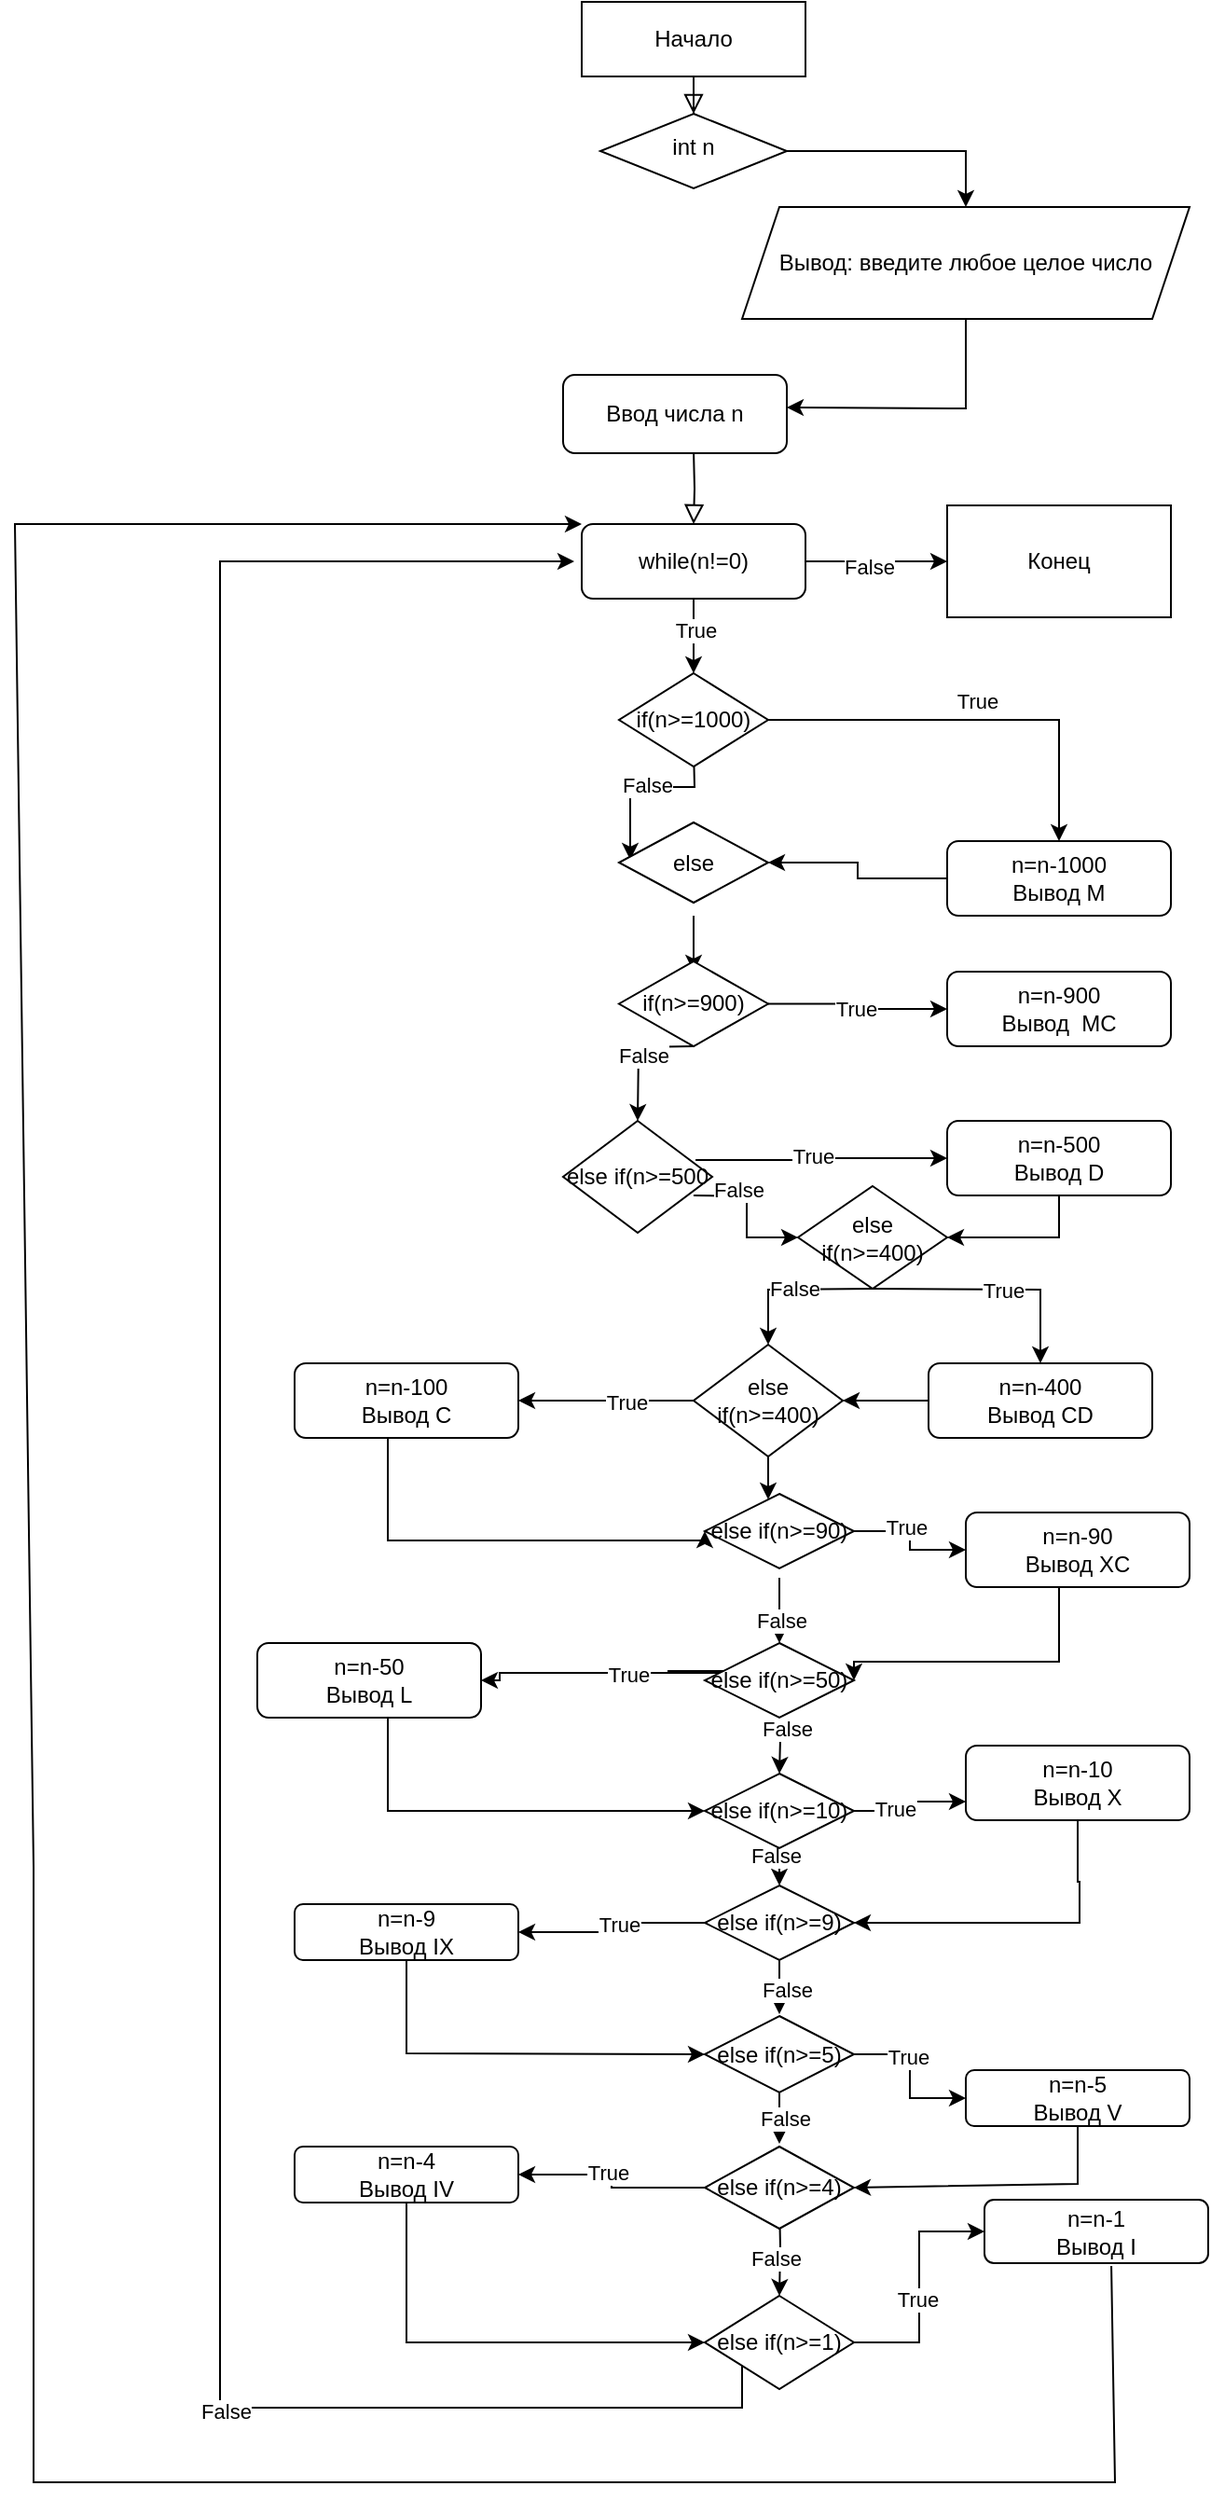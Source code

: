 <mxfile version="23.1.5" type="device">
  <diagram id="C5RBs43oDa-KdzZeNtuy" name="Page-1">
    <mxGraphModel dx="1434" dy="844" grid="1" gridSize="10" guides="1" tooltips="1" connect="1" arrows="1" fold="1" page="1" pageScale="1" pageWidth="827" pageHeight="1169" math="0" shadow="0">
      <root>
        <mxCell id="WIyWlLk6GJQsqaUBKTNV-0" />
        <mxCell id="WIyWlLk6GJQsqaUBKTNV-1" parent="WIyWlLk6GJQsqaUBKTNV-0" />
        <mxCell id="WIyWlLk6GJQsqaUBKTNV-2" value="" style="rounded=0;html=1;jettySize=auto;orthogonalLoop=1;fontSize=11;endArrow=block;endFill=0;endSize=8;strokeWidth=1;shadow=0;labelBackgroundColor=none;edgeStyle=orthogonalEdgeStyle;exitX=0.5;exitY=1;exitDx=0;exitDy=0;" parent="WIyWlLk6GJQsqaUBKTNV-1" source="PdfLz9bTWWfavYNuulV2-0" target="WIyWlLk6GJQsqaUBKTNV-6" edge="1">
          <mxGeometry relative="1" as="geometry">
            <mxPoint x="414" y="70" as="sourcePoint" />
          </mxGeometry>
        </mxCell>
        <mxCell id="WIyWlLk6GJQsqaUBKTNV-6" value="int n" style="rhombus;whiteSpace=wrap;html=1;shadow=0;fontFamily=Helvetica;fontSize=12;align=center;strokeWidth=1;spacing=6;spacingTop=-4;" parent="WIyWlLk6GJQsqaUBKTNV-1" vertex="1">
          <mxGeometry x="364" y="60" width="100" height="40" as="geometry" />
        </mxCell>
        <mxCell id="WIyWlLk6GJQsqaUBKTNV-8" value="" style="rounded=0;html=1;jettySize=auto;orthogonalLoop=1;fontSize=11;endArrow=block;endFill=0;endSize=8;strokeWidth=1;shadow=0;labelBackgroundColor=none;edgeStyle=orthogonalEdgeStyle;exitX=0.5;exitY=1;exitDx=0;exitDy=0;" parent="WIyWlLk6GJQsqaUBKTNV-1" target="WIyWlLk6GJQsqaUBKTNV-11" edge="1">
          <mxGeometry x="0.333" y="20" relative="1" as="geometry">
            <mxPoint as="offset" />
            <mxPoint x="414" y="240" as="sourcePoint" />
            <Array as="points" />
          </mxGeometry>
        </mxCell>
        <mxCell id="-BBLFiEZztgkSLkSq4wj-0" style="edgeStyle=orthogonalEdgeStyle;rounded=0;orthogonalLoop=1;jettySize=auto;html=1;entryX=0;entryY=0.5;entryDx=0;entryDy=0;" parent="WIyWlLk6GJQsqaUBKTNV-1" source="WIyWlLk6GJQsqaUBKTNV-11" target="-BBLFiEZztgkSLkSq4wj-1" edge="1">
          <mxGeometry relative="1" as="geometry">
            <mxPoint x="360" y="450" as="targetPoint" />
          </mxGeometry>
        </mxCell>
        <mxCell id="-BBLFiEZztgkSLkSq4wj-2" value="False" style="edgeLabel;html=1;align=center;verticalAlign=middle;resizable=0;points=[];" parent="-BBLFiEZztgkSLkSq4wj-0" vertex="1" connectable="0">
          <mxGeometry x="-0.103" y="-3" relative="1" as="geometry">
            <mxPoint as="offset" />
          </mxGeometry>
        </mxCell>
        <mxCell id="-BBLFiEZztgkSLkSq4wj-3" style="edgeStyle=orthogonalEdgeStyle;rounded=0;orthogonalLoop=1;jettySize=auto;html=1;entryX=0.5;entryY=0;entryDx=0;entryDy=0;" parent="WIyWlLk6GJQsqaUBKTNV-1" source="WIyWlLk6GJQsqaUBKTNV-11" edge="1">
          <mxGeometry relative="1" as="geometry">
            <mxPoint x="414" y="360" as="targetPoint" />
          </mxGeometry>
        </mxCell>
        <mxCell id="-BBLFiEZztgkSLkSq4wj-4" value="True" style="edgeLabel;html=1;align=center;verticalAlign=middle;resizable=0;points=[];" parent="-BBLFiEZztgkSLkSq4wj-3" vertex="1" connectable="0">
          <mxGeometry x="-0.155" y="1" relative="1" as="geometry">
            <mxPoint as="offset" />
          </mxGeometry>
        </mxCell>
        <mxCell id="WIyWlLk6GJQsqaUBKTNV-11" value="while(n!=0)" style="rounded=1;whiteSpace=wrap;html=1;fontSize=12;glass=0;strokeWidth=1;shadow=0;" parent="WIyWlLk6GJQsqaUBKTNV-1" vertex="1">
          <mxGeometry x="354" y="280" width="120" height="40" as="geometry" />
        </mxCell>
        <mxCell id="-BBLFiEZztgkSLkSq4wj-1" value="Конец" style="rounded=0;whiteSpace=wrap;html=1;" parent="WIyWlLk6GJQsqaUBKTNV-1" vertex="1">
          <mxGeometry x="550" y="270" width="120" height="60" as="geometry" />
        </mxCell>
        <mxCell id="-BBLFiEZztgkSLkSq4wj-6" style="edgeStyle=orthogonalEdgeStyle;rounded=0;orthogonalLoop=1;jettySize=auto;html=1;entryX=0.5;entryY=0;entryDx=0;entryDy=0;exitX=1;exitY=0.5;exitDx=0;exitDy=0;" parent="WIyWlLk6GJQsqaUBKTNV-1" source="PdfLz9bTWWfavYNuulV2-2" target="-BBLFiEZztgkSLkSq4wj-7" edge="1">
          <mxGeometry relative="1" as="geometry">
            <mxPoint x="414" y="700" as="targetPoint" />
            <mxPoint x="474" y="380" as="sourcePoint" />
          </mxGeometry>
        </mxCell>
        <mxCell id="-BBLFiEZztgkSLkSq4wj-8" value="True" style="edgeLabel;html=1;align=center;verticalAlign=middle;resizable=0;points=[];" parent="-BBLFiEZztgkSLkSq4wj-6" vertex="1" connectable="0">
          <mxGeometry x="-0.174" y="4" relative="1" as="geometry">
            <mxPoint x="20" y="-6" as="offset" />
          </mxGeometry>
        </mxCell>
        <mxCell id="-BBLFiEZztgkSLkSq4wj-17" style="edgeStyle=orthogonalEdgeStyle;rounded=0;orthogonalLoop=1;jettySize=auto;html=1;entryX=0.075;entryY=0.465;entryDx=0;entryDy=0;entryPerimeter=0;" parent="WIyWlLk6GJQsqaUBKTNV-1" target="zcYJ-xECgF76Q83MthTo-1" edge="1">
          <mxGeometry relative="1" as="geometry">
            <mxPoint x="414" y="400" as="sourcePoint" />
            <mxPoint x="384" y="450" as="targetPoint" />
          </mxGeometry>
        </mxCell>
        <mxCell id="-BBLFiEZztgkSLkSq4wj-18" value="False" style="edgeLabel;html=1;align=center;verticalAlign=middle;resizable=0;points=[];" parent="-BBLFiEZztgkSLkSq4wj-17" vertex="1" connectable="0">
          <mxGeometry x="-0.011" relative="1" as="geometry">
            <mxPoint as="offset" />
          </mxGeometry>
        </mxCell>
        <mxCell id="-BBLFiEZztgkSLkSq4wj-12" style="edgeStyle=orthogonalEdgeStyle;rounded=0;orthogonalLoop=1;jettySize=auto;html=1;entryX=1;entryY=0.5;entryDx=0;entryDy=0;" parent="WIyWlLk6GJQsqaUBKTNV-1" source="-BBLFiEZztgkSLkSq4wj-7" target="zcYJ-xECgF76Q83MthTo-1" edge="1">
          <mxGeometry relative="1" as="geometry">
            <mxPoint x="474" y="470" as="targetPoint" />
          </mxGeometry>
        </mxCell>
        <mxCell id="-BBLFiEZztgkSLkSq4wj-7" value="n=n-1000&lt;div&gt;Вывод M&lt;/div&gt;" style="rounded=1;whiteSpace=wrap;html=1;" parent="WIyWlLk6GJQsqaUBKTNV-1" vertex="1">
          <mxGeometry x="550" y="450" width="120" height="40" as="geometry" />
        </mxCell>
        <mxCell id="-BBLFiEZztgkSLkSq4wj-15" style="edgeStyle=orthogonalEdgeStyle;rounded=0;orthogonalLoop=1;jettySize=auto;html=1;entryX=0.5;entryY=0;entryDx=0;entryDy=0;" parent="WIyWlLk6GJQsqaUBKTNV-1" edge="1">
          <mxGeometry relative="1" as="geometry">
            <mxPoint x="414" y="520" as="targetPoint" />
            <mxPoint x="414" y="490" as="sourcePoint" />
          </mxGeometry>
        </mxCell>
        <mxCell id="-BBLFiEZztgkSLkSq4wj-22" style="edgeStyle=orthogonalEdgeStyle;rounded=0;orthogonalLoop=1;jettySize=auto;html=1;entryX=0.25;entryY=0;entryDx=0;entryDy=0;" parent="WIyWlLk6GJQsqaUBKTNV-1" edge="1">
          <mxGeometry relative="1" as="geometry">
            <mxPoint x="414" y="560" as="sourcePoint" />
            <mxPoint x="384" y="600" as="targetPoint" />
          </mxGeometry>
        </mxCell>
        <mxCell id="-BBLFiEZztgkSLkSq4wj-25" value="False" style="edgeLabel;html=1;align=center;verticalAlign=middle;resizable=0;points=[];" parent="-BBLFiEZztgkSLkSq4wj-22" vertex="1" connectable="0">
          <mxGeometry x="-0.021" y="2" relative="1" as="geometry">
            <mxPoint as="offset" />
          </mxGeometry>
        </mxCell>
        <mxCell id="-BBLFiEZztgkSLkSq4wj-33" style="edgeStyle=orthogonalEdgeStyle;rounded=0;orthogonalLoop=1;jettySize=auto;html=1;entryX=0;entryY=0.5;entryDx=0;entryDy=0;exitX=1;exitY=0.5;exitDx=0;exitDy=0;" parent="WIyWlLk6GJQsqaUBKTNV-1" source="PdfLz9bTWWfavYNuulV2-3" target="-BBLFiEZztgkSLkSq4wj-20" edge="1">
          <mxGeometry relative="1" as="geometry">
            <mxPoint x="474" y="540" as="sourcePoint" />
          </mxGeometry>
        </mxCell>
        <mxCell id="-BBLFiEZztgkSLkSq4wj-34" value="True" style="edgeLabel;html=1;align=center;verticalAlign=middle;resizable=0;points=[];" parent="-BBLFiEZztgkSLkSq4wj-33" vertex="1" connectable="0">
          <mxGeometry x="0.091" y="3" relative="1" as="geometry">
            <mxPoint x="-5" y="3" as="offset" />
          </mxGeometry>
        </mxCell>
        <mxCell id="-BBLFiEZztgkSLkSq4wj-20" value="n=n-900&lt;div&gt;Вывод&amp;nbsp; МС&lt;/div&gt;" style="rounded=1;whiteSpace=wrap;html=1;" parent="WIyWlLk6GJQsqaUBKTNV-1" vertex="1">
          <mxGeometry x="550" y="520" width="120" height="40" as="geometry" />
        </mxCell>
        <mxCell id="-BBLFiEZztgkSLkSq4wj-27" style="edgeStyle=orthogonalEdgeStyle;rounded=0;orthogonalLoop=1;jettySize=auto;html=1;entryX=0;entryY=0.5;entryDx=0;entryDy=0;exitX=0.888;exitY=0.35;exitDx=0;exitDy=0;exitPerimeter=0;" parent="WIyWlLk6GJQsqaUBKTNV-1" source="zcYJ-xECgF76Q83MthTo-2" target="-BBLFiEZztgkSLkSq4wj-26" edge="1">
          <mxGeometry relative="1" as="geometry">
            <mxPoint x="474" y="620" as="sourcePoint" />
          </mxGeometry>
        </mxCell>
        <mxCell id="-BBLFiEZztgkSLkSq4wj-28" value="True" style="edgeLabel;html=1;align=center;verticalAlign=middle;resizable=0;points=[];" parent="-BBLFiEZztgkSLkSq4wj-27" vertex="1" connectable="0">
          <mxGeometry x="-0.08" y="2" relative="1" as="geometry">
            <mxPoint as="offset" />
          </mxGeometry>
        </mxCell>
        <mxCell id="-BBLFiEZztgkSLkSq4wj-31" style="edgeStyle=orthogonalEdgeStyle;rounded=0;orthogonalLoop=1;jettySize=auto;html=1;entryX=0;entryY=0.5;entryDx=0;entryDy=0;exitX=0.5;exitY=1;exitDx=0;exitDy=0;" parent="WIyWlLk6GJQsqaUBKTNV-1" target="PdfLz9bTWWfavYNuulV2-5" edge="1">
          <mxGeometry relative="1" as="geometry">
            <mxPoint x="450" y="675" as="targetPoint" />
            <mxPoint x="414" y="640" as="sourcePoint" />
          </mxGeometry>
        </mxCell>
        <mxCell id="-BBLFiEZztgkSLkSq4wj-32" value="False" style="edgeLabel;html=1;align=center;verticalAlign=middle;resizable=0;points=[];" parent="-BBLFiEZztgkSLkSq4wj-31" vertex="1" connectable="0">
          <mxGeometry x="-0.387" y="4" relative="1" as="geometry">
            <mxPoint as="offset" />
          </mxGeometry>
        </mxCell>
        <mxCell id="-BBLFiEZztgkSLkSq4wj-30" style="edgeStyle=orthogonalEdgeStyle;rounded=0;orthogonalLoop=1;jettySize=auto;html=1;entryX=1;entryY=0.5;entryDx=0;entryDy=0;" parent="WIyWlLk6GJQsqaUBKTNV-1" source="-BBLFiEZztgkSLkSq4wj-26" target="PdfLz9bTWWfavYNuulV2-5" edge="1">
          <mxGeometry relative="1" as="geometry">
            <mxPoint x="570" y="675" as="targetPoint" />
          </mxGeometry>
        </mxCell>
        <mxCell id="-BBLFiEZztgkSLkSq4wj-26" value="n=n-500&lt;div&gt;Вывод D&lt;/div&gt;" style="rounded=1;whiteSpace=wrap;html=1;" parent="WIyWlLk6GJQsqaUBKTNV-1" vertex="1">
          <mxGeometry x="550" y="600" width="120" height="40" as="geometry" />
        </mxCell>
        <mxCell id="-BBLFiEZztgkSLkSq4wj-36" style="edgeStyle=orthogonalEdgeStyle;rounded=0;orthogonalLoop=1;jettySize=auto;html=1;entryX=0.5;entryY=0;entryDx=0;entryDy=0;" parent="WIyWlLk6GJQsqaUBKTNV-1" target="-BBLFiEZztgkSLkSq4wj-38" edge="1">
          <mxGeometry relative="1" as="geometry">
            <mxPoint x="560" y="850" as="targetPoint" />
            <mxPoint x="510" y="690" as="sourcePoint" />
          </mxGeometry>
        </mxCell>
        <mxCell id="-BBLFiEZztgkSLkSq4wj-39" value="True" style="edgeLabel;html=1;align=center;verticalAlign=middle;resizable=0;points=[];" parent="-BBLFiEZztgkSLkSq4wj-36" vertex="1" connectable="0">
          <mxGeometry x="0.075" relative="1" as="geometry">
            <mxPoint as="offset" />
          </mxGeometry>
        </mxCell>
        <mxCell id="-BBLFiEZztgkSLkSq4wj-37" style="edgeStyle=orthogonalEdgeStyle;rounded=0;orthogonalLoop=1;jettySize=auto;html=1;entryX=0.5;entryY=0;entryDx=0;entryDy=0;" parent="WIyWlLk6GJQsqaUBKTNV-1" target="PdfLz9bTWWfavYNuulV2-6" edge="1">
          <mxGeometry relative="1" as="geometry">
            <mxPoint x="451.96" y="731" as="targetPoint" />
            <mxPoint x="510" y="690" as="sourcePoint" />
          </mxGeometry>
        </mxCell>
        <mxCell id="-BBLFiEZztgkSLkSq4wj-42" value="False" style="edgeLabel;html=1;align=center;verticalAlign=middle;resizable=0;points=[];" parent="-BBLFiEZztgkSLkSq4wj-37" vertex="1" connectable="0">
          <mxGeometry x="-0.013" y="-1" relative="1" as="geometry">
            <mxPoint as="offset" />
          </mxGeometry>
        </mxCell>
        <mxCell id="-BBLFiEZztgkSLkSq4wj-41" style="edgeStyle=orthogonalEdgeStyle;rounded=0;orthogonalLoop=1;jettySize=auto;html=1;entryX=1;entryY=0.5;entryDx=0;entryDy=0;" parent="WIyWlLk6GJQsqaUBKTNV-1" source="-BBLFiEZztgkSLkSq4wj-38" target="PdfLz9bTWWfavYNuulV2-6" edge="1">
          <mxGeometry relative="1" as="geometry">
            <mxPoint x="520" y="750" as="targetPoint" />
          </mxGeometry>
        </mxCell>
        <mxCell id="-BBLFiEZztgkSLkSq4wj-38" value="n=n-400&lt;div&gt;Вывод CD&lt;/div&gt;" style="rounded=1;whiteSpace=wrap;html=1;" parent="WIyWlLk6GJQsqaUBKTNV-1" vertex="1">
          <mxGeometry x="540" y="730" width="120" height="40" as="geometry" />
        </mxCell>
        <mxCell id="-BBLFiEZztgkSLkSq4wj-43" style="edgeStyle=orthogonalEdgeStyle;rounded=0;orthogonalLoop=1;jettySize=auto;html=1;entryX=1;entryY=0.5;entryDx=0;entryDy=0;exitX=0;exitY=0.5;exitDx=0;exitDy=0;" parent="WIyWlLk6GJQsqaUBKTNV-1" source="PdfLz9bTWWfavYNuulV2-6" target="-BBLFiEZztgkSLkSq4wj-52" edge="1">
          <mxGeometry relative="1" as="geometry">
            <mxPoint x="310" y="890" as="targetPoint" />
            <mxPoint x="400" y="750" as="sourcePoint" />
          </mxGeometry>
        </mxCell>
        <mxCell id="-BBLFiEZztgkSLkSq4wj-44" value="True" style="edgeLabel;html=1;align=center;verticalAlign=middle;resizable=0;points=[];" parent="-BBLFiEZztgkSLkSq4wj-43" vertex="1" connectable="0">
          <mxGeometry x="-0.23" y="1" relative="1" as="geometry">
            <mxPoint as="offset" />
          </mxGeometry>
        </mxCell>
        <mxCell id="-BBLFiEZztgkSLkSq4wj-50" style="edgeStyle=orthogonalEdgeStyle;rounded=0;orthogonalLoop=1;jettySize=auto;html=1;exitX=0.5;exitY=1;exitDx=0;exitDy=0;" parent="WIyWlLk6GJQsqaUBKTNV-1" source="PdfLz9bTWWfavYNuulV2-7" edge="1">
          <mxGeometry relative="1" as="geometry">
            <mxPoint x="460" y="770" as="sourcePoint" />
            <mxPoint x="460" y="815" as="targetPoint" />
          </mxGeometry>
        </mxCell>
        <mxCell id="-BBLFiEZztgkSLkSq4wj-51" value="False" style="edgeLabel;html=1;align=center;verticalAlign=middle;resizable=0;points=[];" parent="-BBLFiEZztgkSLkSq4wj-50" vertex="1" connectable="0">
          <mxGeometry x="0.24" relative="1" as="geometry">
            <mxPoint as="offset" />
          </mxGeometry>
        </mxCell>
        <mxCell id="-BBLFiEZztgkSLkSq4wj-54" style="edgeStyle=orthogonalEdgeStyle;rounded=0;orthogonalLoop=1;jettySize=auto;html=1;entryX=0;entryY=0.5;entryDx=0;entryDy=0;exitX=1;exitY=0.5;exitDx=0;exitDy=0;" parent="WIyWlLk6GJQsqaUBKTNV-1" source="PdfLz9bTWWfavYNuulV2-7" target="-BBLFiEZztgkSLkSq4wj-56" edge="1">
          <mxGeometry relative="1" as="geometry">
            <mxPoint x="550" y="955" as="targetPoint" />
            <mxPoint x="520" y="830" as="sourcePoint" />
          </mxGeometry>
        </mxCell>
        <mxCell id="-BBLFiEZztgkSLkSq4wj-55" value="True" style="edgeLabel;html=1;align=center;verticalAlign=middle;resizable=0;points=[];" parent="-BBLFiEZztgkSLkSq4wj-54" vertex="1" connectable="0">
          <mxGeometry x="-0.21" y="2" relative="1" as="geometry">
            <mxPoint as="offset" />
          </mxGeometry>
        </mxCell>
        <mxCell id="-BBLFiEZztgkSLkSq4wj-59" style="edgeStyle=orthogonalEdgeStyle;rounded=0;orthogonalLoop=1;jettySize=auto;html=1;entryX=0.5;entryY=0;entryDx=0;entryDy=0;" parent="WIyWlLk6GJQsqaUBKTNV-1" target="PdfLz9bTWWfavYNuulV2-10" edge="1">
          <mxGeometry relative="1" as="geometry">
            <mxPoint x="460" y="845" as="sourcePoint" />
            <mxPoint x="460" y="880" as="targetPoint" />
          </mxGeometry>
        </mxCell>
        <mxCell id="-BBLFiEZztgkSLkSq4wj-60" value="False" style="edgeLabel;html=1;align=center;verticalAlign=middle;resizable=0;points=[];" parent="-BBLFiEZztgkSLkSq4wj-59" vertex="1" connectable="0">
          <mxGeometry x="0.28" y="1" relative="1" as="geometry">
            <mxPoint as="offset" />
          </mxGeometry>
        </mxCell>
        <mxCell id="-BBLFiEZztgkSLkSq4wj-53" style="edgeStyle=orthogonalEdgeStyle;rounded=0;orthogonalLoop=1;jettySize=auto;html=1;entryX=0;entryY=0.5;entryDx=0;entryDy=0;" parent="WIyWlLk6GJQsqaUBKTNV-1" source="-BBLFiEZztgkSLkSq4wj-52" target="PdfLz9bTWWfavYNuulV2-7" edge="1">
          <mxGeometry relative="1" as="geometry">
            <mxPoint x="400" y="830" as="targetPoint" />
            <Array as="points">
              <mxPoint x="250" y="825" />
              <mxPoint x="420" y="825" />
            </Array>
          </mxGeometry>
        </mxCell>
        <mxCell id="-BBLFiEZztgkSLkSq4wj-52" value="n=n-100&lt;div&gt;Вывод C&lt;/div&gt;" style="rounded=1;whiteSpace=wrap;html=1;" parent="WIyWlLk6GJQsqaUBKTNV-1" vertex="1">
          <mxGeometry x="200" y="730" width="120" height="40" as="geometry" />
        </mxCell>
        <mxCell id="-BBLFiEZztgkSLkSq4wj-61" style="edgeStyle=orthogonalEdgeStyle;rounded=0;orthogonalLoop=1;jettySize=auto;html=1;entryX=1;entryY=0.5;entryDx=0;entryDy=0;" parent="WIyWlLk6GJQsqaUBKTNV-1" source="-BBLFiEZztgkSLkSq4wj-56" target="PdfLz9bTWWfavYNuulV2-10" edge="1">
          <mxGeometry relative="1" as="geometry">
            <mxPoint x="520" y="900" as="targetPoint" />
            <Array as="points">
              <mxPoint x="610" y="890" />
            </Array>
          </mxGeometry>
        </mxCell>
        <mxCell id="-BBLFiEZztgkSLkSq4wj-56" value="n=n-90&lt;div&gt;Вывод XC&lt;/div&gt;" style="rounded=1;whiteSpace=wrap;html=1;" parent="WIyWlLk6GJQsqaUBKTNV-1" vertex="1">
          <mxGeometry x="560" y="810" width="120" height="40" as="geometry" />
        </mxCell>
        <mxCell id="-BBLFiEZztgkSLkSq4wj-63" style="edgeStyle=orthogonalEdgeStyle;rounded=0;orthogonalLoop=1;jettySize=auto;html=1;entryX=1;entryY=0.5;entryDx=0;entryDy=0;" parent="WIyWlLk6GJQsqaUBKTNV-1" target="-BBLFiEZztgkSLkSq4wj-62" edge="1">
          <mxGeometry relative="1" as="geometry">
            <mxPoint x="400" y="895" as="sourcePoint" />
            <Array as="points">
              <mxPoint x="430" y="895" />
              <mxPoint x="430" y="896" />
              <mxPoint x="310" y="896" />
              <mxPoint x="310" y="900" />
            </Array>
          </mxGeometry>
        </mxCell>
        <mxCell id="-BBLFiEZztgkSLkSq4wj-64" value="True" style="edgeLabel;html=1;align=center;verticalAlign=middle;resizable=0;points=[];" parent="-BBLFiEZztgkSLkSq4wj-63" vertex="1" connectable="0">
          <mxGeometry y="1" relative="1" as="geometry">
            <mxPoint as="offset" />
          </mxGeometry>
        </mxCell>
        <mxCell id="-BBLFiEZztgkSLkSq4wj-66" style="edgeStyle=orthogonalEdgeStyle;rounded=0;orthogonalLoop=1;jettySize=auto;html=1;entryX=0.5;entryY=0;entryDx=0;entryDy=0;" parent="WIyWlLk6GJQsqaUBKTNV-1" target="PdfLz9bTWWfavYNuulV2-15" edge="1">
          <mxGeometry relative="1" as="geometry">
            <mxPoint x="460" y="910" as="sourcePoint" />
            <mxPoint x="460" y="960" as="targetPoint" />
          </mxGeometry>
        </mxCell>
        <mxCell id="-BBLFiEZztgkSLkSq4wj-68" value="False" style="edgeLabel;html=1;align=center;verticalAlign=middle;resizable=0;points=[];" parent="-BBLFiEZztgkSLkSq4wj-66" vertex="1" connectable="0">
          <mxGeometry x="-0.2" y="3" relative="1" as="geometry">
            <mxPoint as="offset" />
          </mxGeometry>
        </mxCell>
        <mxCell id="-BBLFiEZztgkSLkSq4wj-67" style="edgeStyle=orthogonalEdgeStyle;rounded=0;orthogonalLoop=1;jettySize=auto;html=1;" parent="WIyWlLk6GJQsqaUBKTNV-1" source="-BBLFiEZztgkSLkSq4wj-62" target="PdfLz9bTWWfavYNuulV2-15" edge="1">
          <mxGeometry relative="1" as="geometry">
            <mxPoint x="400" y="970" as="targetPoint" />
            <Array as="points">
              <mxPoint x="250" y="970" />
            </Array>
          </mxGeometry>
        </mxCell>
        <mxCell id="-BBLFiEZztgkSLkSq4wj-62" value="n=n-50&lt;div&gt;Вывод L&lt;/div&gt;" style="rounded=1;whiteSpace=wrap;html=1;" parent="WIyWlLk6GJQsqaUBKTNV-1" vertex="1">
          <mxGeometry x="180" y="880" width="120" height="40" as="geometry" />
        </mxCell>
        <mxCell id="-BBLFiEZztgkSLkSq4wj-73" style="edgeStyle=orthogonalEdgeStyle;rounded=0;orthogonalLoop=1;jettySize=auto;html=1;entryX=0.5;entryY=0;entryDx=0;entryDy=0;" parent="WIyWlLk6GJQsqaUBKTNV-1" edge="1">
          <mxGeometry relative="1" as="geometry">
            <mxPoint x="460" y="990" as="sourcePoint" />
            <mxPoint x="460" y="1010" as="targetPoint" />
          </mxGeometry>
        </mxCell>
        <mxCell id="-BBLFiEZztgkSLkSq4wj-74" value="False" style="edgeLabel;html=1;align=center;verticalAlign=middle;resizable=0;points=[];" parent="-BBLFiEZztgkSLkSq4wj-73" vertex="1" connectable="0">
          <mxGeometry x="-0.64" y="-2" relative="1" as="geometry">
            <mxPoint as="offset" />
          </mxGeometry>
        </mxCell>
        <mxCell id="PdfLz9bTWWfavYNuulV2-12" style="edgeStyle=orthogonalEdgeStyle;rounded=0;orthogonalLoop=1;jettySize=auto;html=1;entryX=0;entryY=0.75;entryDx=0;entryDy=0;exitX=1;exitY=0.5;exitDx=0;exitDy=0;" parent="WIyWlLk6GJQsqaUBKTNV-1" source="PdfLz9bTWWfavYNuulV2-15" target="-BBLFiEZztgkSLkSq4wj-69" edge="1">
          <mxGeometry relative="1" as="geometry">
            <mxPoint x="520" y="975" as="sourcePoint" />
          </mxGeometry>
        </mxCell>
        <mxCell id="PdfLz9bTWWfavYNuulV2-13" value="True" style="edgeLabel;html=1;align=center;verticalAlign=middle;resizable=0;points=[];" parent="PdfLz9bTWWfavYNuulV2-12" vertex="1" connectable="0">
          <mxGeometry x="-0.32" y="1" relative="1" as="geometry">
            <mxPoint as="offset" />
          </mxGeometry>
        </mxCell>
        <mxCell id="PdfLz9bTWWfavYNuulV2-14" style="edgeStyle=orthogonalEdgeStyle;rounded=0;orthogonalLoop=1;jettySize=auto;html=1;entryX=1;entryY=0.5;entryDx=0;entryDy=0;" parent="WIyWlLk6GJQsqaUBKTNV-1" source="-BBLFiEZztgkSLkSq4wj-69" target="PdfLz9bTWWfavYNuulV2-16" edge="1">
          <mxGeometry relative="1" as="geometry">
            <mxPoint x="520" y="1025" as="targetPoint" />
            <Array as="points">
              <mxPoint x="620" y="1008" />
              <mxPoint x="621" y="1008" />
              <mxPoint x="621" y="1030" />
            </Array>
          </mxGeometry>
        </mxCell>
        <mxCell id="-BBLFiEZztgkSLkSq4wj-69" value="n=n-10&lt;div&gt;Вывод X&lt;/div&gt;" style="rounded=1;whiteSpace=wrap;html=1;" parent="WIyWlLk6GJQsqaUBKTNV-1" vertex="1">
          <mxGeometry x="560" y="935" width="120" height="40" as="geometry" />
        </mxCell>
        <mxCell id="-BBLFiEZztgkSLkSq4wj-77" style="edgeStyle=orthogonalEdgeStyle;rounded=0;orthogonalLoop=1;jettySize=auto;html=1;entryX=1;entryY=0.5;entryDx=0;entryDy=0;exitX=0;exitY=0.5;exitDx=0;exitDy=0;" parent="WIyWlLk6GJQsqaUBKTNV-1" source="PdfLz9bTWWfavYNuulV2-16" target="-BBLFiEZztgkSLkSq4wj-76" edge="1">
          <mxGeometry relative="1" as="geometry">
            <mxPoint x="400" y="1025" as="sourcePoint" />
          </mxGeometry>
        </mxCell>
        <mxCell id="-BBLFiEZztgkSLkSq4wj-79" value="True" style="edgeLabel;html=1;align=center;verticalAlign=middle;resizable=0;points=[];" parent="-BBLFiEZztgkSLkSq4wj-77" vertex="1" connectable="0">
          <mxGeometry x="-0.125" y="1" relative="1" as="geometry">
            <mxPoint as="offset" />
          </mxGeometry>
        </mxCell>
        <mxCell id="-BBLFiEZztgkSLkSq4wj-83" style="edgeStyle=orthogonalEdgeStyle;rounded=0;orthogonalLoop=1;jettySize=auto;html=1;" parent="WIyWlLk6GJQsqaUBKTNV-1" edge="1">
          <mxGeometry relative="1" as="geometry">
            <mxPoint x="460" y="1040" as="sourcePoint" />
            <mxPoint x="460" y="1079" as="targetPoint" />
          </mxGeometry>
        </mxCell>
        <mxCell id="-BBLFiEZztgkSLkSq4wj-84" value="False" style="edgeLabel;html=1;align=center;verticalAlign=middle;resizable=0;points=[];" parent="-BBLFiEZztgkSLkSq4wj-83" vertex="1" connectable="0">
          <mxGeometry x="0.32" y="4" relative="1" as="geometry">
            <mxPoint as="offset" />
          </mxGeometry>
        </mxCell>
        <mxCell id="-BBLFiEZztgkSLkSq4wj-76" value="n=n-9&lt;div&gt;Вывод IX&lt;/div&gt;" style="rounded=1;whiteSpace=wrap;html=1;" parent="WIyWlLk6GJQsqaUBKTNV-1" vertex="1">
          <mxGeometry x="200" y="1020" width="120" height="30" as="geometry" />
        </mxCell>
        <mxCell id="-BBLFiEZztgkSLkSq4wj-88" style="edgeStyle=orthogonalEdgeStyle;rounded=0;orthogonalLoop=1;jettySize=auto;html=1;exitX=1;exitY=0.5;exitDx=0;exitDy=0;" parent="WIyWlLk6GJQsqaUBKTNV-1" source="PdfLz9bTWWfavYNuulV2-17" target="-BBLFiEZztgkSLkSq4wj-87" edge="1">
          <mxGeometry relative="1" as="geometry">
            <mxPoint x="520" y="1094" as="sourcePoint" />
          </mxGeometry>
        </mxCell>
        <mxCell id="-BBLFiEZztgkSLkSq4wj-90" value="True" style="edgeLabel;html=1;align=center;verticalAlign=middle;resizable=0;points=[];" parent="-BBLFiEZztgkSLkSq4wj-88" vertex="1" connectable="0">
          <mxGeometry x="-0.25" y="-1" relative="1" as="geometry">
            <mxPoint as="offset" />
          </mxGeometry>
        </mxCell>
        <mxCell id="-BBLFiEZztgkSLkSq4wj-92" style="edgeStyle=orthogonalEdgeStyle;rounded=0;orthogonalLoop=1;jettySize=auto;html=1;" parent="WIyWlLk6GJQsqaUBKTNV-1" edge="1">
          <mxGeometry relative="1" as="geometry">
            <mxPoint x="460" y="1109" as="sourcePoint" />
            <mxPoint x="460" y="1148.5" as="targetPoint" />
          </mxGeometry>
        </mxCell>
        <mxCell id="-BBLFiEZztgkSLkSq4wj-93" value="False" style="edgeLabel;html=1;align=center;verticalAlign=middle;resizable=0;points=[];" parent="-BBLFiEZztgkSLkSq4wj-92" vertex="1" connectable="0">
          <mxGeometry x="0.28" y="3" relative="1" as="geometry">
            <mxPoint as="offset" />
          </mxGeometry>
        </mxCell>
        <mxCell id="-BBLFiEZztgkSLkSq4wj-86" value="" style="endArrow=classic;html=1;rounded=0;exitX=0.5;exitY=1;exitDx=0;exitDy=0;entryX=0;entryY=0.5;entryDx=0;entryDy=0;" parent="WIyWlLk6GJQsqaUBKTNV-1" source="-BBLFiEZztgkSLkSq4wj-76" target="PdfLz9bTWWfavYNuulV2-17" edge="1">
          <mxGeometry width="50" height="50" relative="1" as="geometry">
            <mxPoint x="250" y="1030" as="sourcePoint" />
            <mxPoint x="400" y="1094" as="targetPoint" />
            <Array as="points">
              <mxPoint x="260" y="1100" />
            </Array>
          </mxGeometry>
        </mxCell>
        <mxCell id="-BBLFiEZztgkSLkSq4wj-87" value="n=n-5&lt;div&gt;Вывод V&lt;/div&gt;" style="rounded=1;whiteSpace=wrap;html=1;" parent="WIyWlLk6GJQsqaUBKTNV-1" vertex="1">
          <mxGeometry x="560" y="1109" width="120" height="30" as="geometry" />
        </mxCell>
        <mxCell id="-BBLFiEZztgkSLkSq4wj-95" style="edgeStyle=orthogonalEdgeStyle;rounded=0;orthogonalLoop=1;jettySize=auto;html=1;entryX=0.5;entryY=0;entryDx=0;entryDy=0;" parent="WIyWlLk6GJQsqaUBKTNV-1" target="PdfLz9bTWWfavYNuulV2-19" edge="1">
          <mxGeometry relative="1" as="geometry">
            <mxPoint x="460" y="1178.5" as="sourcePoint" />
            <mxPoint x="460" y="1220" as="targetPoint" />
          </mxGeometry>
        </mxCell>
        <mxCell id="-BBLFiEZztgkSLkSq4wj-99" value="False" style="edgeLabel;html=1;align=center;verticalAlign=middle;resizable=0;points=[];" parent="-BBLFiEZztgkSLkSq4wj-95" vertex="1" connectable="0">
          <mxGeometry x="0.24" y="-2" relative="1" as="geometry">
            <mxPoint as="offset" />
          </mxGeometry>
        </mxCell>
        <mxCell id="-BBLFiEZztgkSLkSq4wj-97" style="edgeStyle=orthogonalEdgeStyle;rounded=0;orthogonalLoop=1;jettySize=auto;html=1;exitX=0;exitY=0.5;exitDx=0;exitDy=0;" parent="WIyWlLk6GJQsqaUBKTNV-1" source="PdfLz9bTWWfavYNuulV2-18" target="-BBLFiEZztgkSLkSq4wj-96" edge="1">
          <mxGeometry relative="1" as="geometry">
            <mxPoint x="400" y="1163.5" as="sourcePoint" />
          </mxGeometry>
        </mxCell>
        <mxCell id="-BBLFiEZztgkSLkSq4wj-98" value="True" style="edgeLabel;html=1;align=center;verticalAlign=middle;resizable=0;points=[];" parent="-BBLFiEZztgkSLkSq4wj-97" vertex="1" connectable="0">
          <mxGeometry x="0.1" y="-1" relative="1" as="geometry">
            <mxPoint as="offset" />
          </mxGeometry>
        </mxCell>
        <mxCell id="-BBLFiEZztgkSLkSq4wj-103" style="edgeStyle=orthogonalEdgeStyle;rounded=0;orthogonalLoop=1;jettySize=auto;html=1;entryX=0;entryY=0.5;entryDx=0;entryDy=0;exitX=1;exitY=0.5;exitDx=0;exitDy=0;" parent="WIyWlLk6GJQsqaUBKTNV-1" source="PdfLz9bTWWfavYNuulV2-19" target="-BBLFiEZztgkSLkSq4wj-102" edge="1">
          <mxGeometry relative="1" as="geometry">
            <mxPoint x="520" y="1235.5" as="sourcePoint" />
          </mxGeometry>
        </mxCell>
        <mxCell id="-BBLFiEZztgkSLkSq4wj-107" value="True" style="edgeLabel;html=1;align=center;verticalAlign=middle;resizable=0;points=[];" parent="-BBLFiEZztgkSLkSq4wj-103" vertex="1" connectable="0">
          <mxGeometry x="-0.08" y="1" relative="1" as="geometry">
            <mxPoint y="1" as="offset" />
          </mxGeometry>
        </mxCell>
        <mxCell id="-BBLFiEZztgkSLkSq4wj-94" value="" style="endArrow=classic;html=1;rounded=0;exitX=0.5;exitY=1;exitDx=0;exitDy=0;entryX=1;entryY=0.5;entryDx=0;entryDy=0;" parent="WIyWlLk6GJQsqaUBKTNV-1" source="-BBLFiEZztgkSLkSq4wj-87" target="PdfLz9bTWWfavYNuulV2-18" edge="1">
          <mxGeometry width="50" height="50" relative="1" as="geometry">
            <mxPoint x="620" y="1150" as="sourcePoint" />
            <mxPoint x="520" y="1163.5" as="targetPoint" />
            <Array as="points">
              <mxPoint x="620" y="1170" />
            </Array>
          </mxGeometry>
        </mxCell>
        <mxCell id="-BBLFiEZztgkSLkSq4wj-96" value="n=n-4&lt;div&gt;Вывод IV&lt;/div&gt;" style="rounded=1;whiteSpace=wrap;html=1;" parent="WIyWlLk6GJQsqaUBKTNV-1" vertex="1">
          <mxGeometry x="200" y="1150" width="120" height="30" as="geometry" />
        </mxCell>
        <mxCell id="-BBLFiEZztgkSLkSq4wj-100" value="" style="endArrow=classic;html=1;rounded=0;exitX=0.5;exitY=1;exitDx=0;exitDy=0;entryX=0;entryY=0.5;entryDx=0;entryDy=0;" parent="WIyWlLk6GJQsqaUBKTNV-1" source="-BBLFiEZztgkSLkSq4wj-96" target="PdfLz9bTWWfavYNuulV2-19" edge="1">
          <mxGeometry width="50" height="50" relative="1" as="geometry">
            <mxPoint x="250" y="1240" as="sourcePoint" />
            <mxPoint x="400" y="1227.75" as="targetPoint" />
            <Array as="points">
              <mxPoint x="260" y="1255" />
            </Array>
          </mxGeometry>
        </mxCell>
        <mxCell id="-BBLFiEZztgkSLkSq4wj-102" value="n=n-1&lt;div&gt;Вывод I&lt;/div&gt;" style="rounded=1;whiteSpace=wrap;html=1;" parent="WIyWlLk6GJQsqaUBKTNV-1" vertex="1">
          <mxGeometry x="570" y="1178.5" width="120" height="34" as="geometry" />
        </mxCell>
        <mxCell id="-BBLFiEZztgkSLkSq4wj-105" value="" style="endArrow=classic;html=1;rounded=0;exitX=0;exitY=1;exitDx=0;exitDy=0;" parent="WIyWlLk6GJQsqaUBKTNV-1" source="PdfLz9bTWWfavYNuulV2-19" edge="1">
          <mxGeometry width="50" height="50" relative="1" as="geometry">
            <mxPoint x="460" y="1251" as="sourcePoint" />
            <mxPoint x="350" y="300" as="targetPoint" />
            <Array as="points">
              <mxPoint x="440" y="1290" />
              <mxPoint x="330" y="1290" />
              <mxPoint x="240" y="1290" />
              <mxPoint x="160" y="1290" />
              <mxPoint x="160" y="770" />
              <mxPoint x="160" y="530" />
              <mxPoint x="160" y="300" />
            </Array>
          </mxGeometry>
        </mxCell>
        <mxCell id="-BBLFiEZztgkSLkSq4wj-106" value="False" style="edgeLabel;html=1;align=center;verticalAlign=middle;resizable=0;points=[];" parent="-BBLFiEZztgkSLkSq4wj-105" vertex="1" connectable="0">
          <mxGeometry x="-0.595" y="2" relative="1" as="geometry">
            <mxPoint as="offset" />
          </mxGeometry>
        </mxCell>
        <mxCell id="PdfLz9bTWWfavYNuulV2-0" value="Начало" style="rounded=0;whiteSpace=wrap;html=1;" parent="WIyWlLk6GJQsqaUBKTNV-1" vertex="1">
          <mxGeometry x="354" width="120" height="40" as="geometry" />
        </mxCell>
        <mxCell id="PdfLz9bTWWfavYNuulV2-2" value="if(n&amp;gt;=1000)" style="rhombus;whiteSpace=wrap;html=1;" parent="WIyWlLk6GJQsqaUBKTNV-1" vertex="1">
          <mxGeometry x="374" y="360" width="80" height="50" as="geometry" />
        </mxCell>
        <mxCell id="PdfLz9bTWWfavYNuulV2-3" value="if(n&amp;gt;=900)" style="rhombus;whiteSpace=wrap;html=1;" parent="WIyWlLk6GJQsqaUBKTNV-1" vertex="1">
          <mxGeometry x="374" y="514.5" width="80" height="45.5" as="geometry" />
        </mxCell>
        <mxCell id="PdfLz9bTWWfavYNuulV2-5" value="else if(n&amp;gt;=400)" style="rhombus;whiteSpace=wrap;html=1;" parent="WIyWlLk6GJQsqaUBKTNV-1" vertex="1">
          <mxGeometry x="470" y="635" width="80" height="55" as="geometry" />
        </mxCell>
        <mxCell id="PdfLz9bTWWfavYNuulV2-6" value="else if(n&amp;gt;=400)" style="rhombus;whiteSpace=wrap;html=1;" parent="WIyWlLk6GJQsqaUBKTNV-1" vertex="1">
          <mxGeometry x="414" y="720" width="80" height="60" as="geometry" />
        </mxCell>
        <mxCell id="PdfLz9bTWWfavYNuulV2-8" value="" style="edgeStyle=orthogonalEdgeStyle;rounded=0;orthogonalLoop=1;jettySize=auto;html=1;exitX=0.5;exitY=1;exitDx=0;exitDy=0;" parent="WIyWlLk6GJQsqaUBKTNV-1" source="PdfLz9bTWWfavYNuulV2-6" target="PdfLz9bTWWfavYNuulV2-7" edge="1">
          <mxGeometry relative="1" as="geometry">
            <mxPoint x="454" y="780" as="sourcePoint" />
            <mxPoint x="460" y="815" as="targetPoint" />
            <Array as="points">
              <mxPoint x="460" y="800" />
              <mxPoint x="460" y="800" />
            </Array>
          </mxGeometry>
        </mxCell>
        <mxCell id="PdfLz9bTWWfavYNuulV2-7" value="else if(n&amp;gt;=90)" style="rhombus;whiteSpace=wrap;html=1;" parent="WIyWlLk6GJQsqaUBKTNV-1" vertex="1">
          <mxGeometry x="420" y="800" width="80" height="40" as="geometry" />
        </mxCell>
        <mxCell id="PdfLz9bTWWfavYNuulV2-10" value="else if(n&amp;gt;=50)" style="rhombus;whiteSpace=wrap;html=1;" parent="WIyWlLk6GJQsqaUBKTNV-1" vertex="1">
          <mxGeometry x="420" y="880" width="80" height="40" as="geometry" />
        </mxCell>
        <mxCell id="PdfLz9bTWWfavYNuulV2-15" value="else if(n&amp;gt;=10)" style="rhombus;whiteSpace=wrap;html=1;" parent="WIyWlLk6GJQsqaUBKTNV-1" vertex="1">
          <mxGeometry x="420" y="950" width="80" height="40" as="geometry" />
        </mxCell>
        <mxCell id="PdfLz9bTWWfavYNuulV2-16" value="else if(n&amp;gt;=9)" style="rhombus;whiteSpace=wrap;html=1;" parent="WIyWlLk6GJQsqaUBKTNV-1" vertex="1">
          <mxGeometry x="420" y="1010" width="80" height="40" as="geometry" />
        </mxCell>
        <mxCell id="PdfLz9bTWWfavYNuulV2-17" value="else if(n&amp;gt;=5)" style="rhombus;whiteSpace=wrap;html=1;" parent="WIyWlLk6GJQsqaUBKTNV-1" vertex="1">
          <mxGeometry x="420" y="1080" width="80" height="41" as="geometry" />
        </mxCell>
        <mxCell id="PdfLz9bTWWfavYNuulV2-18" value="else if(n&amp;gt;=4)" style="rhombus;whiteSpace=wrap;html=1;" parent="WIyWlLk6GJQsqaUBKTNV-1" vertex="1">
          <mxGeometry x="420" y="1150" width="80" height="44" as="geometry" />
        </mxCell>
        <mxCell id="PdfLz9bTWWfavYNuulV2-19" value="else if(n&amp;gt;=1)" style="rhombus;whiteSpace=wrap;html=1;" parent="WIyWlLk6GJQsqaUBKTNV-1" vertex="1">
          <mxGeometry x="420" y="1230" width="80" height="50" as="geometry" />
        </mxCell>
        <mxCell id="PdfLz9bTWWfavYNuulV2-22" value="Вывод: введите любое целое число" style="shape=parallelogram;perimeter=parallelogramPerimeter;whiteSpace=wrap;html=1;fixedSize=1;" parent="WIyWlLk6GJQsqaUBKTNV-1" vertex="1">
          <mxGeometry x="440" y="110" width="240" height="60" as="geometry" />
        </mxCell>
        <mxCell id="PdfLz9bTWWfavYNuulV2-26" value="" style="endArrow=classic;html=1;rounded=0;exitX=1;exitY=0.5;exitDx=0;exitDy=0;entryX=0.5;entryY=0;entryDx=0;entryDy=0;" parent="WIyWlLk6GJQsqaUBKTNV-1" source="WIyWlLk6GJQsqaUBKTNV-6" target="PdfLz9bTWWfavYNuulV2-22" edge="1">
          <mxGeometry width="50" height="50" relative="1" as="geometry">
            <mxPoint x="510" y="110" as="sourcePoint" />
            <mxPoint x="560" y="60" as="targetPoint" />
            <Array as="points">
              <mxPoint x="560" y="80" />
            </Array>
          </mxGeometry>
        </mxCell>
        <mxCell id="PdfLz9bTWWfavYNuulV2-27" value="" style="endArrow=classic;html=1;rounded=0;exitX=0.5;exitY=1;exitDx=0;exitDy=0;entryX=1;entryY=0.5;entryDx=0;entryDy=0;" parent="WIyWlLk6GJQsqaUBKTNV-1" source="PdfLz9bTWWfavYNuulV2-22" edge="1">
          <mxGeometry width="50" height="50" relative="1" as="geometry">
            <mxPoint x="550" y="230" as="sourcePoint" />
            <mxPoint x="464" y="217.5" as="targetPoint" />
            <Array as="points">
              <mxPoint x="560" y="218" />
            </Array>
          </mxGeometry>
        </mxCell>
        <mxCell id="PdfLz9bTWWfavYNuulV2-28" value="" style="endArrow=classic;html=1;rounded=0;exitX=0.567;exitY=1.044;exitDx=0;exitDy=0;entryX=0;entryY=0;entryDx=0;entryDy=0;exitPerimeter=0;" parent="WIyWlLk6GJQsqaUBKTNV-1" source="-BBLFiEZztgkSLkSq4wj-102" target="WIyWlLk6GJQsqaUBKTNV-11" edge="1">
          <mxGeometry width="50" height="50" relative="1" as="geometry">
            <mxPoint x="480" y="1330" as="sourcePoint" />
            <mxPoint x="60" y="250" as="targetPoint" />
            <Array as="points">
              <mxPoint x="640" y="1330" />
              <mxPoint x="580" y="1330" />
              <mxPoint x="480" y="1330" />
              <mxPoint x="60" y="1330" />
              <mxPoint x="60" y="1000" />
              <mxPoint x="50" y="280" />
            </Array>
          </mxGeometry>
        </mxCell>
        <mxCell id="zcYJ-xECgF76Q83MthTo-0" value="Ввод числа n" style="rounded=1;whiteSpace=wrap;html=1;" vertex="1" parent="WIyWlLk6GJQsqaUBKTNV-1">
          <mxGeometry x="344" y="200" width="120" height="42" as="geometry" />
        </mxCell>
        <mxCell id="zcYJ-xECgF76Q83MthTo-1" value="else" style="rhombus;whiteSpace=wrap;html=1;" vertex="1" parent="WIyWlLk6GJQsqaUBKTNV-1">
          <mxGeometry x="374" y="440" width="80" height="43" as="geometry" />
        </mxCell>
        <mxCell id="zcYJ-xECgF76Q83MthTo-2" value="else if(n&amp;gt;=500" style="rhombus;whiteSpace=wrap;html=1;" vertex="1" parent="WIyWlLk6GJQsqaUBKTNV-1">
          <mxGeometry x="344" y="600" width="80" height="60" as="geometry" />
        </mxCell>
      </root>
    </mxGraphModel>
  </diagram>
</mxfile>
